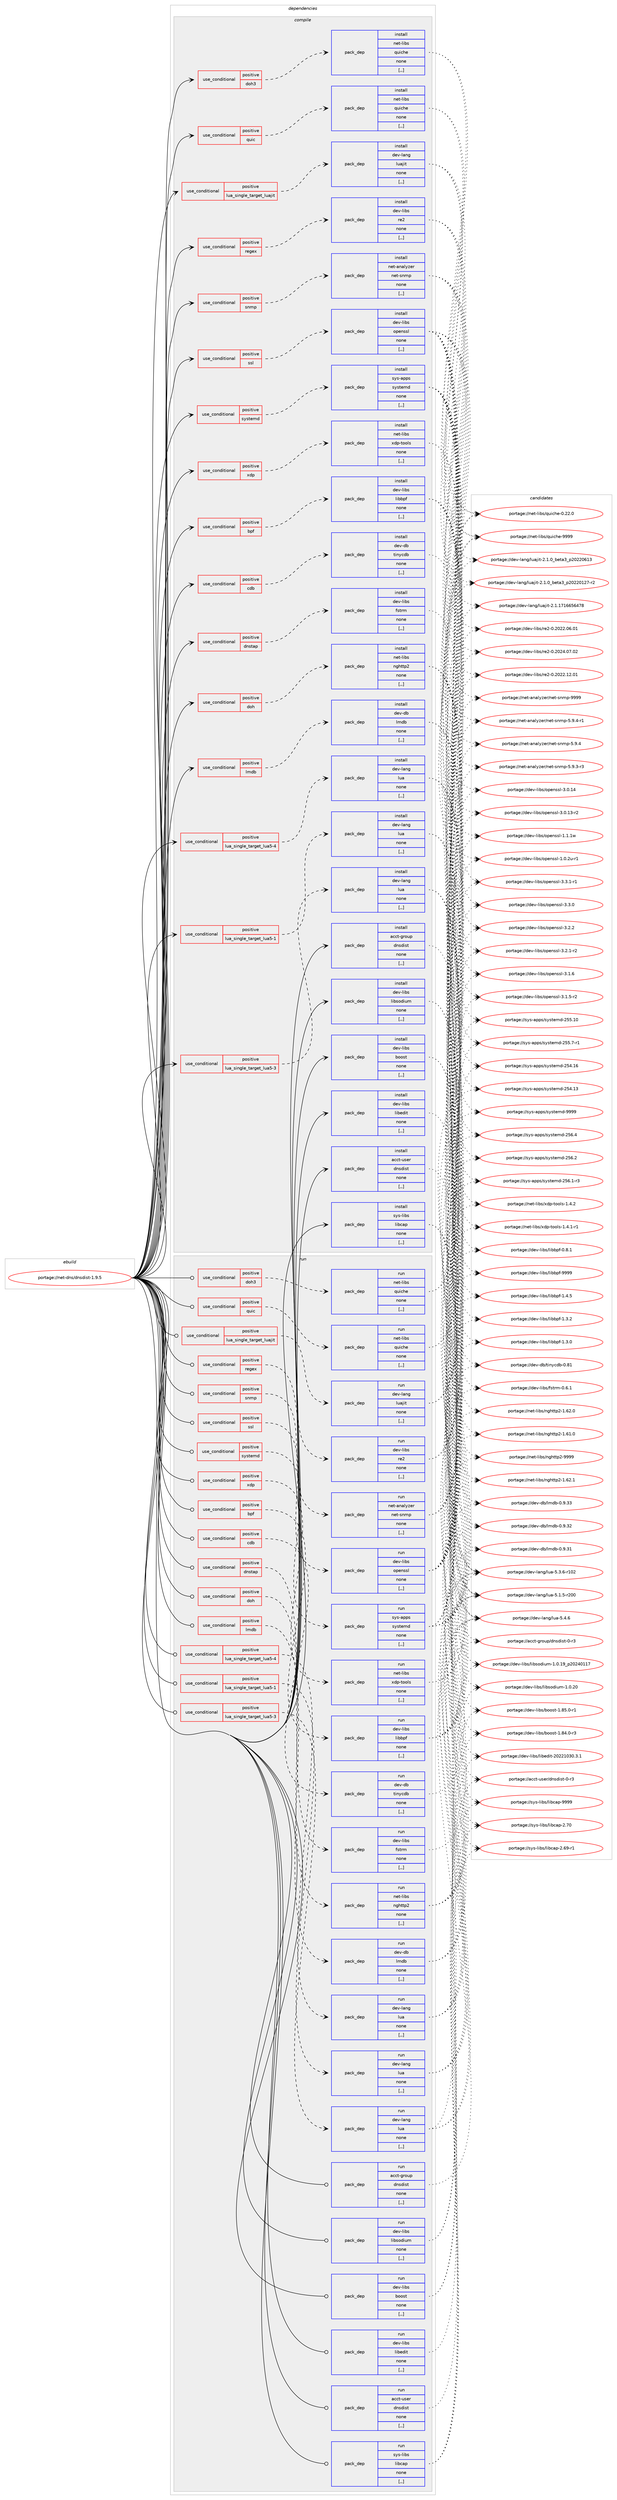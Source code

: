 digraph prolog {

# *************
# Graph options
# *************

newrank=true;
concentrate=true;
compound=true;
graph [rankdir=LR,fontname=Helvetica,fontsize=10,ranksep=1.5];#, ranksep=2.5, nodesep=0.2];
edge  [arrowhead=vee];
node  [fontname=Helvetica,fontsize=10];

# **********
# The ebuild
# **********

subgraph cluster_leftcol {
color=gray;
label=<<i>ebuild</i>>;
id [label="portage://net-dns/dnsdist-1.9.5", color=red, width=4, href="../net-dns/dnsdist-1.9.5.svg"];
}

# ****************
# The dependencies
# ****************

subgraph cluster_midcol {
color=gray;
label=<<i>dependencies</i>>;
subgraph cluster_compile {
fillcolor="#eeeeee";
style=filled;
label=<<i>compile</i>>;
subgraph cond89263 {
dependency344797 [label=<<TABLE BORDER="0" CELLBORDER="1" CELLSPACING="0" CELLPADDING="4"><TR><TD ROWSPAN="3" CELLPADDING="10">use_conditional</TD></TR><TR><TD>positive</TD></TR><TR><TD>bpf</TD></TR></TABLE>>, shape=none, color=red];
subgraph pack252943 {
dependency344798 [label=<<TABLE BORDER="0" CELLBORDER="1" CELLSPACING="0" CELLPADDING="4" WIDTH="220"><TR><TD ROWSPAN="6" CELLPADDING="30">pack_dep</TD></TR><TR><TD WIDTH="110">install</TD></TR><TR><TD>dev-libs</TD></TR><TR><TD>libbpf</TD></TR><TR><TD>none</TD></TR><TR><TD>[,,]</TD></TR></TABLE>>, shape=none, color=blue];
}
dependency344797:e -> dependency344798:w [weight=20,style="dashed",arrowhead="vee"];
}
id:e -> dependency344797:w [weight=20,style="solid",arrowhead="vee"];
subgraph cond89264 {
dependency344799 [label=<<TABLE BORDER="0" CELLBORDER="1" CELLSPACING="0" CELLPADDING="4"><TR><TD ROWSPAN="3" CELLPADDING="10">use_conditional</TD></TR><TR><TD>positive</TD></TR><TR><TD>cdb</TD></TR></TABLE>>, shape=none, color=red];
subgraph pack252944 {
dependency344800 [label=<<TABLE BORDER="0" CELLBORDER="1" CELLSPACING="0" CELLPADDING="4" WIDTH="220"><TR><TD ROWSPAN="6" CELLPADDING="30">pack_dep</TD></TR><TR><TD WIDTH="110">install</TD></TR><TR><TD>dev-db</TD></TR><TR><TD>tinycdb</TD></TR><TR><TD>none</TD></TR><TR><TD>[,,]</TD></TR></TABLE>>, shape=none, color=blue];
}
dependency344799:e -> dependency344800:w [weight=20,style="dashed",arrowhead="vee"];
}
id:e -> dependency344799:w [weight=20,style="solid",arrowhead="vee"];
subgraph cond89265 {
dependency344801 [label=<<TABLE BORDER="0" CELLBORDER="1" CELLSPACING="0" CELLPADDING="4"><TR><TD ROWSPAN="3" CELLPADDING="10">use_conditional</TD></TR><TR><TD>positive</TD></TR><TR><TD>dnstap</TD></TR></TABLE>>, shape=none, color=red];
subgraph pack252945 {
dependency344802 [label=<<TABLE BORDER="0" CELLBORDER="1" CELLSPACING="0" CELLPADDING="4" WIDTH="220"><TR><TD ROWSPAN="6" CELLPADDING="30">pack_dep</TD></TR><TR><TD WIDTH="110">install</TD></TR><TR><TD>dev-libs</TD></TR><TR><TD>fstrm</TD></TR><TR><TD>none</TD></TR><TR><TD>[,,]</TD></TR></TABLE>>, shape=none, color=blue];
}
dependency344801:e -> dependency344802:w [weight=20,style="dashed",arrowhead="vee"];
}
id:e -> dependency344801:w [weight=20,style="solid",arrowhead="vee"];
subgraph cond89266 {
dependency344803 [label=<<TABLE BORDER="0" CELLBORDER="1" CELLSPACING="0" CELLPADDING="4"><TR><TD ROWSPAN="3" CELLPADDING="10">use_conditional</TD></TR><TR><TD>positive</TD></TR><TR><TD>doh</TD></TR></TABLE>>, shape=none, color=red];
subgraph pack252946 {
dependency344804 [label=<<TABLE BORDER="0" CELLBORDER="1" CELLSPACING="0" CELLPADDING="4" WIDTH="220"><TR><TD ROWSPAN="6" CELLPADDING="30">pack_dep</TD></TR><TR><TD WIDTH="110">install</TD></TR><TR><TD>net-libs</TD></TR><TR><TD>nghttp2</TD></TR><TR><TD>none</TD></TR><TR><TD>[,,]</TD></TR></TABLE>>, shape=none, color=blue];
}
dependency344803:e -> dependency344804:w [weight=20,style="dashed",arrowhead="vee"];
}
id:e -> dependency344803:w [weight=20,style="solid",arrowhead="vee"];
subgraph cond89267 {
dependency344805 [label=<<TABLE BORDER="0" CELLBORDER="1" CELLSPACING="0" CELLPADDING="4"><TR><TD ROWSPAN="3" CELLPADDING="10">use_conditional</TD></TR><TR><TD>positive</TD></TR><TR><TD>doh3</TD></TR></TABLE>>, shape=none, color=red];
subgraph pack252947 {
dependency344806 [label=<<TABLE BORDER="0" CELLBORDER="1" CELLSPACING="0" CELLPADDING="4" WIDTH="220"><TR><TD ROWSPAN="6" CELLPADDING="30">pack_dep</TD></TR><TR><TD WIDTH="110">install</TD></TR><TR><TD>net-libs</TD></TR><TR><TD>quiche</TD></TR><TR><TD>none</TD></TR><TR><TD>[,,]</TD></TR></TABLE>>, shape=none, color=blue];
}
dependency344805:e -> dependency344806:w [weight=20,style="dashed",arrowhead="vee"];
}
id:e -> dependency344805:w [weight=20,style="solid",arrowhead="vee"];
subgraph cond89268 {
dependency344807 [label=<<TABLE BORDER="0" CELLBORDER="1" CELLSPACING="0" CELLPADDING="4"><TR><TD ROWSPAN="3" CELLPADDING="10">use_conditional</TD></TR><TR><TD>positive</TD></TR><TR><TD>lmdb</TD></TR></TABLE>>, shape=none, color=red];
subgraph pack252948 {
dependency344808 [label=<<TABLE BORDER="0" CELLBORDER="1" CELLSPACING="0" CELLPADDING="4" WIDTH="220"><TR><TD ROWSPAN="6" CELLPADDING="30">pack_dep</TD></TR><TR><TD WIDTH="110">install</TD></TR><TR><TD>dev-db</TD></TR><TR><TD>lmdb</TD></TR><TR><TD>none</TD></TR><TR><TD>[,,]</TD></TR></TABLE>>, shape=none, color=blue];
}
dependency344807:e -> dependency344808:w [weight=20,style="dashed",arrowhead="vee"];
}
id:e -> dependency344807:w [weight=20,style="solid",arrowhead="vee"];
subgraph cond89269 {
dependency344809 [label=<<TABLE BORDER="0" CELLBORDER="1" CELLSPACING="0" CELLPADDING="4"><TR><TD ROWSPAN="3" CELLPADDING="10">use_conditional</TD></TR><TR><TD>positive</TD></TR><TR><TD>lua_single_target_lua5-1</TD></TR></TABLE>>, shape=none, color=red];
subgraph pack252949 {
dependency344810 [label=<<TABLE BORDER="0" CELLBORDER="1" CELLSPACING="0" CELLPADDING="4" WIDTH="220"><TR><TD ROWSPAN="6" CELLPADDING="30">pack_dep</TD></TR><TR><TD WIDTH="110">install</TD></TR><TR><TD>dev-lang</TD></TR><TR><TD>lua</TD></TR><TR><TD>none</TD></TR><TR><TD>[,,]</TD></TR></TABLE>>, shape=none, color=blue];
}
dependency344809:e -> dependency344810:w [weight=20,style="dashed",arrowhead="vee"];
}
id:e -> dependency344809:w [weight=20,style="solid",arrowhead="vee"];
subgraph cond89270 {
dependency344811 [label=<<TABLE BORDER="0" CELLBORDER="1" CELLSPACING="0" CELLPADDING="4"><TR><TD ROWSPAN="3" CELLPADDING="10">use_conditional</TD></TR><TR><TD>positive</TD></TR><TR><TD>lua_single_target_lua5-3</TD></TR></TABLE>>, shape=none, color=red];
subgraph pack252950 {
dependency344812 [label=<<TABLE BORDER="0" CELLBORDER="1" CELLSPACING="0" CELLPADDING="4" WIDTH="220"><TR><TD ROWSPAN="6" CELLPADDING="30">pack_dep</TD></TR><TR><TD WIDTH="110">install</TD></TR><TR><TD>dev-lang</TD></TR><TR><TD>lua</TD></TR><TR><TD>none</TD></TR><TR><TD>[,,]</TD></TR></TABLE>>, shape=none, color=blue];
}
dependency344811:e -> dependency344812:w [weight=20,style="dashed",arrowhead="vee"];
}
id:e -> dependency344811:w [weight=20,style="solid",arrowhead="vee"];
subgraph cond89271 {
dependency344813 [label=<<TABLE BORDER="0" CELLBORDER="1" CELLSPACING="0" CELLPADDING="4"><TR><TD ROWSPAN="3" CELLPADDING="10">use_conditional</TD></TR><TR><TD>positive</TD></TR><TR><TD>lua_single_target_lua5-4</TD></TR></TABLE>>, shape=none, color=red];
subgraph pack252951 {
dependency344814 [label=<<TABLE BORDER="0" CELLBORDER="1" CELLSPACING="0" CELLPADDING="4" WIDTH="220"><TR><TD ROWSPAN="6" CELLPADDING="30">pack_dep</TD></TR><TR><TD WIDTH="110">install</TD></TR><TR><TD>dev-lang</TD></TR><TR><TD>lua</TD></TR><TR><TD>none</TD></TR><TR><TD>[,,]</TD></TR></TABLE>>, shape=none, color=blue];
}
dependency344813:e -> dependency344814:w [weight=20,style="dashed",arrowhead="vee"];
}
id:e -> dependency344813:w [weight=20,style="solid",arrowhead="vee"];
subgraph cond89272 {
dependency344815 [label=<<TABLE BORDER="0" CELLBORDER="1" CELLSPACING="0" CELLPADDING="4"><TR><TD ROWSPAN="3" CELLPADDING="10">use_conditional</TD></TR><TR><TD>positive</TD></TR><TR><TD>lua_single_target_luajit</TD></TR></TABLE>>, shape=none, color=red];
subgraph pack252952 {
dependency344816 [label=<<TABLE BORDER="0" CELLBORDER="1" CELLSPACING="0" CELLPADDING="4" WIDTH="220"><TR><TD ROWSPAN="6" CELLPADDING="30">pack_dep</TD></TR><TR><TD WIDTH="110">install</TD></TR><TR><TD>dev-lang</TD></TR><TR><TD>luajit</TD></TR><TR><TD>none</TD></TR><TR><TD>[,,]</TD></TR></TABLE>>, shape=none, color=blue];
}
dependency344815:e -> dependency344816:w [weight=20,style="dashed",arrowhead="vee"];
}
id:e -> dependency344815:w [weight=20,style="solid",arrowhead="vee"];
subgraph cond89273 {
dependency344817 [label=<<TABLE BORDER="0" CELLBORDER="1" CELLSPACING="0" CELLPADDING="4"><TR><TD ROWSPAN="3" CELLPADDING="10">use_conditional</TD></TR><TR><TD>positive</TD></TR><TR><TD>quic</TD></TR></TABLE>>, shape=none, color=red];
subgraph pack252953 {
dependency344818 [label=<<TABLE BORDER="0" CELLBORDER="1" CELLSPACING="0" CELLPADDING="4" WIDTH="220"><TR><TD ROWSPAN="6" CELLPADDING="30">pack_dep</TD></TR><TR><TD WIDTH="110">install</TD></TR><TR><TD>net-libs</TD></TR><TR><TD>quiche</TD></TR><TR><TD>none</TD></TR><TR><TD>[,,]</TD></TR></TABLE>>, shape=none, color=blue];
}
dependency344817:e -> dependency344818:w [weight=20,style="dashed",arrowhead="vee"];
}
id:e -> dependency344817:w [weight=20,style="solid",arrowhead="vee"];
subgraph cond89274 {
dependency344819 [label=<<TABLE BORDER="0" CELLBORDER="1" CELLSPACING="0" CELLPADDING="4"><TR><TD ROWSPAN="3" CELLPADDING="10">use_conditional</TD></TR><TR><TD>positive</TD></TR><TR><TD>regex</TD></TR></TABLE>>, shape=none, color=red];
subgraph pack252954 {
dependency344820 [label=<<TABLE BORDER="0" CELLBORDER="1" CELLSPACING="0" CELLPADDING="4" WIDTH="220"><TR><TD ROWSPAN="6" CELLPADDING="30">pack_dep</TD></TR><TR><TD WIDTH="110">install</TD></TR><TR><TD>dev-libs</TD></TR><TR><TD>re2</TD></TR><TR><TD>none</TD></TR><TR><TD>[,,]</TD></TR></TABLE>>, shape=none, color=blue];
}
dependency344819:e -> dependency344820:w [weight=20,style="dashed",arrowhead="vee"];
}
id:e -> dependency344819:w [weight=20,style="solid",arrowhead="vee"];
subgraph cond89275 {
dependency344821 [label=<<TABLE BORDER="0" CELLBORDER="1" CELLSPACING="0" CELLPADDING="4"><TR><TD ROWSPAN="3" CELLPADDING="10">use_conditional</TD></TR><TR><TD>positive</TD></TR><TR><TD>snmp</TD></TR></TABLE>>, shape=none, color=red];
subgraph pack252955 {
dependency344822 [label=<<TABLE BORDER="0" CELLBORDER="1" CELLSPACING="0" CELLPADDING="4" WIDTH="220"><TR><TD ROWSPAN="6" CELLPADDING="30">pack_dep</TD></TR><TR><TD WIDTH="110">install</TD></TR><TR><TD>net-analyzer</TD></TR><TR><TD>net-snmp</TD></TR><TR><TD>none</TD></TR><TR><TD>[,,]</TD></TR></TABLE>>, shape=none, color=blue];
}
dependency344821:e -> dependency344822:w [weight=20,style="dashed",arrowhead="vee"];
}
id:e -> dependency344821:w [weight=20,style="solid",arrowhead="vee"];
subgraph cond89276 {
dependency344823 [label=<<TABLE BORDER="0" CELLBORDER="1" CELLSPACING="0" CELLPADDING="4"><TR><TD ROWSPAN="3" CELLPADDING="10">use_conditional</TD></TR><TR><TD>positive</TD></TR><TR><TD>ssl</TD></TR></TABLE>>, shape=none, color=red];
subgraph pack252956 {
dependency344824 [label=<<TABLE BORDER="0" CELLBORDER="1" CELLSPACING="0" CELLPADDING="4" WIDTH="220"><TR><TD ROWSPAN="6" CELLPADDING="30">pack_dep</TD></TR><TR><TD WIDTH="110">install</TD></TR><TR><TD>dev-libs</TD></TR><TR><TD>openssl</TD></TR><TR><TD>none</TD></TR><TR><TD>[,,]</TD></TR></TABLE>>, shape=none, color=blue];
}
dependency344823:e -> dependency344824:w [weight=20,style="dashed",arrowhead="vee"];
}
id:e -> dependency344823:w [weight=20,style="solid",arrowhead="vee"];
subgraph cond89277 {
dependency344825 [label=<<TABLE BORDER="0" CELLBORDER="1" CELLSPACING="0" CELLPADDING="4"><TR><TD ROWSPAN="3" CELLPADDING="10">use_conditional</TD></TR><TR><TD>positive</TD></TR><TR><TD>systemd</TD></TR></TABLE>>, shape=none, color=red];
subgraph pack252957 {
dependency344826 [label=<<TABLE BORDER="0" CELLBORDER="1" CELLSPACING="0" CELLPADDING="4" WIDTH="220"><TR><TD ROWSPAN="6" CELLPADDING="30">pack_dep</TD></TR><TR><TD WIDTH="110">install</TD></TR><TR><TD>sys-apps</TD></TR><TR><TD>systemd</TD></TR><TR><TD>none</TD></TR><TR><TD>[,,]</TD></TR></TABLE>>, shape=none, color=blue];
}
dependency344825:e -> dependency344826:w [weight=20,style="dashed",arrowhead="vee"];
}
id:e -> dependency344825:w [weight=20,style="solid",arrowhead="vee"];
subgraph cond89278 {
dependency344827 [label=<<TABLE BORDER="0" CELLBORDER="1" CELLSPACING="0" CELLPADDING="4"><TR><TD ROWSPAN="3" CELLPADDING="10">use_conditional</TD></TR><TR><TD>positive</TD></TR><TR><TD>xdp</TD></TR></TABLE>>, shape=none, color=red];
subgraph pack252958 {
dependency344828 [label=<<TABLE BORDER="0" CELLBORDER="1" CELLSPACING="0" CELLPADDING="4" WIDTH="220"><TR><TD ROWSPAN="6" CELLPADDING="30">pack_dep</TD></TR><TR><TD WIDTH="110">install</TD></TR><TR><TD>net-libs</TD></TR><TR><TD>xdp-tools</TD></TR><TR><TD>none</TD></TR><TR><TD>[,,]</TD></TR></TABLE>>, shape=none, color=blue];
}
dependency344827:e -> dependency344828:w [weight=20,style="dashed",arrowhead="vee"];
}
id:e -> dependency344827:w [weight=20,style="solid",arrowhead="vee"];
subgraph pack252959 {
dependency344829 [label=<<TABLE BORDER="0" CELLBORDER="1" CELLSPACING="0" CELLPADDING="4" WIDTH="220"><TR><TD ROWSPAN="6" CELLPADDING="30">pack_dep</TD></TR><TR><TD WIDTH="110">install</TD></TR><TR><TD>acct-group</TD></TR><TR><TD>dnsdist</TD></TR><TR><TD>none</TD></TR><TR><TD>[,,]</TD></TR></TABLE>>, shape=none, color=blue];
}
id:e -> dependency344829:w [weight=20,style="solid",arrowhead="vee"];
subgraph pack252960 {
dependency344830 [label=<<TABLE BORDER="0" CELLBORDER="1" CELLSPACING="0" CELLPADDING="4" WIDTH="220"><TR><TD ROWSPAN="6" CELLPADDING="30">pack_dep</TD></TR><TR><TD WIDTH="110">install</TD></TR><TR><TD>acct-user</TD></TR><TR><TD>dnsdist</TD></TR><TR><TD>none</TD></TR><TR><TD>[,,]</TD></TR></TABLE>>, shape=none, color=blue];
}
id:e -> dependency344830:w [weight=20,style="solid",arrowhead="vee"];
subgraph pack252961 {
dependency344831 [label=<<TABLE BORDER="0" CELLBORDER="1" CELLSPACING="0" CELLPADDING="4" WIDTH="220"><TR><TD ROWSPAN="6" CELLPADDING="30">pack_dep</TD></TR><TR><TD WIDTH="110">install</TD></TR><TR><TD>dev-libs</TD></TR><TR><TD>boost</TD></TR><TR><TD>none</TD></TR><TR><TD>[,,]</TD></TR></TABLE>>, shape=none, color=blue];
}
id:e -> dependency344831:w [weight=20,style="solid",arrowhead="vee"];
subgraph pack252962 {
dependency344832 [label=<<TABLE BORDER="0" CELLBORDER="1" CELLSPACING="0" CELLPADDING="4" WIDTH="220"><TR><TD ROWSPAN="6" CELLPADDING="30">pack_dep</TD></TR><TR><TD WIDTH="110">install</TD></TR><TR><TD>dev-libs</TD></TR><TR><TD>libedit</TD></TR><TR><TD>none</TD></TR><TR><TD>[,,]</TD></TR></TABLE>>, shape=none, color=blue];
}
id:e -> dependency344832:w [weight=20,style="solid",arrowhead="vee"];
subgraph pack252963 {
dependency344833 [label=<<TABLE BORDER="0" CELLBORDER="1" CELLSPACING="0" CELLPADDING="4" WIDTH="220"><TR><TD ROWSPAN="6" CELLPADDING="30">pack_dep</TD></TR><TR><TD WIDTH="110">install</TD></TR><TR><TD>dev-libs</TD></TR><TR><TD>libsodium</TD></TR><TR><TD>none</TD></TR><TR><TD>[,,]</TD></TR></TABLE>>, shape=none, color=blue];
}
id:e -> dependency344833:w [weight=20,style="solid",arrowhead="vee"];
subgraph pack252964 {
dependency344834 [label=<<TABLE BORDER="0" CELLBORDER="1" CELLSPACING="0" CELLPADDING="4" WIDTH="220"><TR><TD ROWSPAN="6" CELLPADDING="30">pack_dep</TD></TR><TR><TD WIDTH="110">install</TD></TR><TR><TD>sys-libs</TD></TR><TR><TD>libcap</TD></TR><TR><TD>none</TD></TR><TR><TD>[,,]</TD></TR></TABLE>>, shape=none, color=blue];
}
id:e -> dependency344834:w [weight=20,style="solid",arrowhead="vee"];
}
subgraph cluster_compileandrun {
fillcolor="#eeeeee";
style=filled;
label=<<i>compile and run</i>>;
}
subgraph cluster_run {
fillcolor="#eeeeee";
style=filled;
label=<<i>run</i>>;
subgraph cond89279 {
dependency344835 [label=<<TABLE BORDER="0" CELLBORDER="1" CELLSPACING="0" CELLPADDING="4"><TR><TD ROWSPAN="3" CELLPADDING="10">use_conditional</TD></TR><TR><TD>positive</TD></TR><TR><TD>bpf</TD></TR></TABLE>>, shape=none, color=red];
subgraph pack252965 {
dependency344836 [label=<<TABLE BORDER="0" CELLBORDER="1" CELLSPACING="0" CELLPADDING="4" WIDTH="220"><TR><TD ROWSPAN="6" CELLPADDING="30">pack_dep</TD></TR><TR><TD WIDTH="110">run</TD></TR><TR><TD>dev-libs</TD></TR><TR><TD>libbpf</TD></TR><TR><TD>none</TD></TR><TR><TD>[,,]</TD></TR></TABLE>>, shape=none, color=blue];
}
dependency344835:e -> dependency344836:w [weight=20,style="dashed",arrowhead="vee"];
}
id:e -> dependency344835:w [weight=20,style="solid",arrowhead="odot"];
subgraph cond89280 {
dependency344837 [label=<<TABLE BORDER="0" CELLBORDER="1" CELLSPACING="0" CELLPADDING="4"><TR><TD ROWSPAN="3" CELLPADDING="10">use_conditional</TD></TR><TR><TD>positive</TD></TR><TR><TD>cdb</TD></TR></TABLE>>, shape=none, color=red];
subgraph pack252966 {
dependency344838 [label=<<TABLE BORDER="0" CELLBORDER="1" CELLSPACING="0" CELLPADDING="4" WIDTH="220"><TR><TD ROWSPAN="6" CELLPADDING="30">pack_dep</TD></TR><TR><TD WIDTH="110">run</TD></TR><TR><TD>dev-db</TD></TR><TR><TD>tinycdb</TD></TR><TR><TD>none</TD></TR><TR><TD>[,,]</TD></TR></TABLE>>, shape=none, color=blue];
}
dependency344837:e -> dependency344838:w [weight=20,style="dashed",arrowhead="vee"];
}
id:e -> dependency344837:w [weight=20,style="solid",arrowhead="odot"];
subgraph cond89281 {
dependency344839 [label=<<TABLE BORDER="0" CELLBORDER="1" CELLSPACING="0" CELLPADDING="4"><TR><TD ROWSPAN="3" CELLPADDING="10">use_conditional</TD></TR><TR><TD>positive</TD></TR><TR><TD>dnstap</TD></TR></TABLE>>, shape=none, color=red];
subgraph pack252967 {
dependency344840 [label=<<TABLE BORDER="0" CELLBORDER="1" CELLSPACING="0" CELLPADDING="4" WIDTH="220"><TR><TD ROWSPAN="6" CELLPADDING="30">pack_dep</TD></TR><TR><TD WIDTH="110">run</TD></TR><TR><TD>dev-libs</TD></TR><TR><TD>fstrm</TD></TR><TR><TD>none</TD></TR><TR><TD>[,,]</TD></TR></TABLE>>, shape=none, color=blue];
}
dependency344839:e -> dependency344840:w [weight=20,style="dashed",arrowhead="vee"];
}
id:e -> dependency344839:w [weight=20,style="solid",arrowhead="odot"];
subgraph cond89282 {
dependency344841 [label=<<TABLE BORDER="0" CELLBORDER="1" CELLSPACING="0" CELLPADDING="4"><TR><TD ROWSPAN="3" CELLPADDING="10">use_conditional</TD></TR><TR><TD>positive</TD></TR><TR><TD>doh</TD></TR></TABLE>>, shape=none, color=red];
subgraph pack252968 {
dependency344842 [label=<<TABLE BORDER="0" CELLBORDER="1" CELLSPACING="0" CELLPADDING="4" WIDTH="220"><TR><TD ROWSPAN="6" CELLPADDING="30">pack_dep</TD></TR><TR><TD WIDTH="110">run</TD></TR><TR><TD>net-libs</TD></TR><TR><TD>nghttp2</TD></TR><TR><TD>none</TD></TR><TR><TD>[,,]</TD></TR></TABLE>>, shape=none, color=blue];
}
dependency344841:e -> dependency344842:w [weight=20,style="dashed",arrowhead="vee"];
}
id:e -> dependency344841:w [weight=20,style="solid",arrowhead="odot"];
subgraph cond89283 {
dependency344843 [label=<<TABLE BORDER="0" CELLBORDER="1" CELLSPACING="0" CELLPADDING="4"><TR><TD ROWSPAN="3" CELLPADDING="10">use_conditional</TD></TR><TR><TD>positive</TD></TR><TR><TD>doh3</TD></TR></TABLE>>, shape=none, color=red];
subgraph pack252969 {
dependency344844 [label=<<TABLE BORDER="0" CELLBORDER="1" CELLSPACING="0" CELLPADDING="4" WIDTH="220"><TR><TD ROWSPAN="6" CELLPADDING="30">pack_dep</TD></TR><TR><TD WIDTH="110">run</TD></TR><TR><TD>net-libs</TD></TR><TR><TD>quiche</TD></TR><TR><TD>none</TD></TR><TR><TD>[,,]</TD></TR></TABLE>>, shape=none, color=blue];
}
dependency344843:e -> dependency344844:w [weight=20,style="dashed",arrowhead="vee"];
}
id:e -> dependency344843:w [weight=20,style="solid",arrowhead="odot"];
subgraph cond89284 {
dependency344845 [label=<<TABLE BORDER="0" CELLBORDER="1" CELLSPACING="0" CELLPADDING="4"><TR><TD ROWSPAN="3" CELLPADDING="10">use_conditional</TD></TR><TR><TD>positive</TD></TR><TR><TD>lmdb</TD></TR></TABLE>>, shape=none, color=red];
subgraph pack252970 {
dependency344846 [label=<<TABLE BORDER="0" CELLBORDER="1" CELLSPACING="0" CELLPADDING="4" WIDTH="220"><TR><TD ROWSPAN="6" CELLPADDING="30">pack_dep</TD></TR><TR><TD WIDTH="110">run</TD></TR><TR><TD>dev-db</TD></TR><TR><TD>lmdb</TD></TR><TR><TD>none</TD></TR><TR><TD>[,,]</TD></TR></TABLE>>, shape=none, color=blue];
}
dependency344845:e -> dependency344846:w [weight=20,style="dashed",arrowhead="vee"];
}
id:e -> dependency344845:w [weight=20,style="solid",arrowhead="odot"];
subgraph cond89285 {
dependency344847 [label=<<TABLE BORDER="0" CELLBORDER="1" CELLSPACING="0" CELLPADDING="4"><TR><TD ROWSPAN="3" CELLPADDING="10">use_conditional</TD></TR><TR><TD>positive</TD></TR><TR><TD>lua_single_target_lua5-1</TD></TR></TABLE>>, shape=none, color=red];
subgraph pack252971 {
dependency344848 [label=<<TABLE BORDER="0" CELLBORDER="1" CELLSPACING="0" CELLPADDING="4" WIDTH="220"><TR><TD ROWSPAN="6" CELLPADDING="30">pack_dep</TD></TR><TR><TD WIDTH="110">run</TD></TR><TR><TD>dev-lang</TD></TR><TR><TD>lua</TD></TR><TR><TD>none</TD></TR><TR><TD>[,,]</TD></TR></TABLE>>, shape=none, color=blue];
}
dependency344847:e -> dependency344848:w [weight=20,style="dashed",arrowhead="vee"];
}
id:e -> dependency344847:w [weight=20,style="solid",arrowhead="odot"];
subgraph cond89286 {
dependency344849 [label=<<TABLE BORDER="0" CELLBORDER="1" CELLSPACING="0" CELLPADDING="4"><TR><TD ROWSPAN="3" CELLPADDING="10">use_conditional</TD></TR><TR><TD>positive</TD></TR><TR><TD>lua_single_target_lua5-3</TD></TR></TABLE>>, shape=none, color=red];
subgraph pack252972 {
dependency344850 [label=<<TABLE BORDER="0" CELLBORDER="1" CELLSPACING="0" CELLPADDING="4" WIDTH="220"><TR><TD ROWSPAN="6" CELLPADDING="30">pack_dep</TD></TR><TR><TD WIDTH="110">run</TD></TR><TR><TD>dev-lang</TD></TR><TR><TD>lua</TD></TR><TR><TD>none</TD></TR><TR><TD>[,,]</TD></TR></TABLE>>, shape=none, color=blue];
}
dependency344849:e -> dependency344850:w [weight=20,style="dashed",arrowhead="vee"];
}
id:e -> dependency344849:w [weight=20,style="solid",arrowhead="odot"];
subgraph cond89287 {
dependency344851 [label=<<TABLE BORDER="0" CELLBORDER="1" CELLSPACING="0" CELLPADDING="4"><TR><TD ROWSPAN="3" CELLPADDING="10">use_conditional</TD></TR><TR><TD>positive</TD></TR><TR><TD>lua_single_target_lua5-4</TD></TR></TABLE>>, shape=none, color=red];
subgraph pack252973 {
dependency344852 [label=<<TABLE BORDER="0" CELLBORDER="1" CELLSPACING="0" CELLPADDING="4" WIDTH="220"><TR><TD ROWSPAN="6" CELLPADDING="30">pack_dep</TD></TR><TR><TD WIDTH="110">run</TD></TR><TR><TD>dev-lang</TD></TR><TR><TD>lua</TD></TR><TR><TD>none</TD></TR><TR><TD>[,,]</TD></TR></TABLE>>, shape=none, color=blue];
}
dependency344851:e -> dependency344852:w [weight=20,style="dashed",arrowhead="vee"];
}
id:e -> dependency344851:w [weight=20,style="solid",arrowhead="odot"];
subgraph cond89288 {
dependency344853 [label=<<TABLE BORDER="0" CELLBORDER="1" CELLSPACING="0" CELLPADDING="4"><TR><TD ROWSPAN="3" CELLPADDING="10">use_conditional</TD></TR><TR><TD>positive</TD></TR><TR><TD>lua_single_target_luajit</TD></TR></TABLE>>, shape=none, color=red];
subgraph pack252974 {
dependency344854 [label=<<TABLE BORDER="0" CELLBORDER="1" CELLSPACING="0" CELLPADDING="4" WIDTH="220"><TR><TD ROWSPAN="6" CELLPADDING="30">pack_dep</TD></TR><TR><TD WIDTH="110">run</TD></TR><TR><TD>dev-lang</TD></TR><TR><TD>luajit</TD></TR><TR><TD>none</TD></TR><TR><TD>[,,]</TD></TR></TABLE>>, shape=none, color=blue];
}
dependency344853:e -> dependency344854:w [weight=20,style="dashed",arrowhead="vee"];
}
id:e -> dependency344853:w [weight=20,style="solid",arrowhead="odot"];
subgraph cond89289 {
dependency344855 [label=<<TABLE BORDER="0" CELLBORDER="1" CELLSPACING="0" CELLPADDING="4"><TR><TD ROWSPAN="3" CELLPADDING="10">use_conditional</TD></TR><TR><TD>positive</TD></TR><TR><TD>quic</TD></TR></TABLE>>, shape=none, color=red];
subgraph pack252975 {
dependency344856 [label=<<TABLE BORDER="0" CELLBORDER="1" CELLSPACING="0" CELLPADDING="4" WIDTH="220"><TR><TD ROWSPAN="6" CELLPADDING="30">pack_dep</TD></TR><TR><TD WIDTH="110">run</TD></TR><TR><TD>net-libs</TD></TR><TR><TD>quiche</TD></TR><TR><TD>none</TD></TR><TR><TD>[,,]</TD></TR></TABLE>>, shape=none, color=blue];
}
dependency344855:e -> dependency344856:w [weight=20,style="dashed",arrowhead="vee"];
}
id:e -> dependency344855:w [weight=20,style="solid",arrowhead="odot"];
subgraph cond89290 {
dependency344857 [label=<<TABLE BORDER="0" CELLBORDER="1" CELLSPACING="0" CELLPADDING="4"><TR><TD ROWSPAN="3" CELLPADDING="10">use_conditional</TD></TR><TR><TD>positive</TD></TR><TR><TD>regex</TD></TR></TABLE>>, shape=none, color=red];
subgraph pack252976 {
dependency344858 [label=<<TABLE BORDER="0" CELLBORDER="1" CELLSPACING="0" CELLPADDING="4" WIDTH="220"><TR><TD ROWSPAN="6" CELLPADDING="30">pack_dep</TD></TR><TR><TD WIDTH="110">run</TD></TR><TR><TD>dev-libs</TD></TR><TR><TD>re2</TD></TR><TR><TD>none</TD></TR><TR><TD>[,,]</TD></TR></TABLE>>, shape=none, color=blue];
}
dependency344857:e -> dependency344858:w [weight=20,style="dashed",arrowhead="vee"];
}
id:e -> dependency344857:w [weight=20,style="solid",arrowhead="odot"];
subgraph cond89291 {
dependency344859 [label=<<TABLE BORDER="0" CELLBORDER="1" CELLSPACING="0" CELLPADDING="4"><TR><TD ROWSPAN="3" CELLPADDING="10">use_conditional</TD></TR><TR><TD>positive</TD></TR><TR><TD>snmp</TD></TR></TABLE>>, shape=none, color=red];
subgraph pack252977 {
dependency344860 [label=<<TABLE BORDER="0" CELLBORDER="1" CELLSPACING="0" CELLPADDING="4" WIDTH="220"><TR><TD ROWSPAN="6" CELLPADDING="30">pack_dep</TD></TR><TR><TD WIDTH="110">run</TD></TR><TR><TD>net-analyzer</TD></TR><TR><TD>net-snmp</TD></TR><TR><TD>none</TD></TR><TR><TD>[,,]</TD></TR></TABLE>>, shape=none, color=blue];
}
dependency344859:e -> dependency344860:w [weight=20,style="dashed",arrowhead="vee"];
}
id:e -> dependency344859:w [weight=20,style="solid",arrowhead="odot"];
subgraph cond89292 {
dependency344861 [label=<<TABLE BORDER="0" CELLBORDER="1" CELLSPACING="0" CELLPADDING="4"><TR><TD ROWSPAN="3" CELLPADDING="10">use_conditional</TD></TR><TR><TD>positive</TD></TR><TR><TD>ssl</TD></TR></TABLE>>, shape=none, color=red];
subgraph pack252978 {
dependency344862 [label=<<TABLE BORDER="0" CELLBORDER="1" CELLSPACING="0" CELLPADDING="4" WIDTH="220"><TR><TD ROWSPAN="6" CELLPADDING="30">pack_dep</TD></TR><TR><TD WIDTH="110">run</TD></TR><TR><TD>dev-libs</TD></TR><TR><TD>openssl</TD></TR><TR><TD>none</TD></TR><TR><TD>[,,]</TD></TR></TABLE>>, shape=none, color=blue];
}
dependency344861:e -> dependency344862:w [weight=20,style="dashed",arrowhead="vee"];
}
id:e -> dependency344861:w [weight=20,style="solid",arrowhead="odot"];
subgraph cond89293 {
dependency344863 [label=<<TABLE BORDER="0" CELLBORDER="1" CELLSPACING="0" CELLPADDING="4"><TR><TD ROWSPAN="3" CELLPADDING="10">use_conditional</TD></TR><TR><TD>positive</TD></TR><TR><TD>systemd</TD></TR></TABLE>>, shape=none, color=red];
subgraph pack252979 {
dependency344864 [label=<<TABLE BORDER="0" CELLBORDER="1" CELLSPACING="0" CELLPADDING="4" WIDTH="220"><TR><TD ROWSPAN="6" CELLPADDING="30">pack_dep</TD></TR><TR><TD WIDTH="110">run</TD></TR><TR><TD>sys-apps</TD></TR><TR><TD>systemd</TD></TR><TR><TD>none</TD></TR><TR><TD>[,,]</TD></TR></TABLE>>, shape=none, color=blue];
}
dependency344863:e -> dependency344864:w [weight=20,style="dashed",arrowhead="vee"];
}
id:e -> dependency344863:w [weight=20,style="solid",arrowhead="odot"];
subgraph cond89294 {
dependency344865 [label=<<TABLE BORDER="0" CELLBORDER="1" CELLSPACING="0" CELLPADDING="4"><TR><TD ROWSPAN="3" CELLPADDING="10">use_conditional</TD></TR><TR><TD>positive</TD></TR><TR><TD>xdp</TD></TR></TABLE>>, shape=none, color=red];
subgraph pack252980 {
dependency344866 [label=<<TABLE BORDER="0" CELLBORDER="1" CELLSPACING="0" CELLPADDING="4" WIDTH="220"><TR><TD ROWSPAN="6" CELLPADDING="30">pack_dep</TD></TR><TR><TD WIDTH="110">run</TD></TR><TR><TD>net-libs</TD></TR><TR><TD>xdp-tools</TD></TR><TR><TD>none</TD></TR><TR><TD>[,,]</TD></TR></TABLE>>, shape=none, color=blue];
}
dependency344865:e -> dependency344866:w [weight=20,style="dashed",arrowhead="vee"];
}
id:e -> dependency344865:w [weight=20,style="solid",arrowhead="odot"];
subgraph pack252981 {
dependency344867 [label=<<TABLE BORDER="0" CELLBORDER="1" CELLSPACING="0" CELLPADDING="4" WIDTH="220"><TR><TD ROWSPAN="6" CELLPADDING="30">pack_dep</TD></TR><TR><TD WIDTH="110">run</TD></TR><TR><TD>acct-group</TD></TR><TR><TD>dnsdist</TD></TR><TR><TD>none</TD></TR><TR><TD>[,,]</TD></TR></TABLE>>, shape=none, color=blue];
}
id:e -> dependency344867:w [weight=20,style="solid",arrowhead="odot"];
subgraph pack252982 {
dependency344868 [label=<<TABLE BORDER="0" CELLBORDER="1" CELLSPACING="0" CELLPADDING="4" WIDTH="220"><TR><TD ROWSPAN="6" CELLPADDING="30">pack_dep</TD></TR><TR><TD WIDTH="110">run</TD></TR><TR><TD>acct-user</TD></TR><TR><TD>dnsdist</TD></TR><TR><TD>none</TD></TR><TR><TD>[,,]</TD></TR></TABLE>>, shape=none, color=blue];
}
id:e -> dependency344868:w [weight=20,style="solid",arrowhead="odot"];
subgraph pack252983 {
dependency344869 [label=<<TABLE BORDER="0" CELLBORDER="1" CELLSPACING="0" CELLPADDING="4" WIDTH="220"><TR><TD ROWSPAN="6" CELLPADDING="30">pack_dep</TD></TR><TR><TD WIDTH="110">run</TD></TR><TR><TD>dev-libs</TD></TR><TR><TD>boost</TD></TR><TR><TD>none</TD></TR><TR><TD>[,,]</TD></TR></TABLE>>, shape=none, color=blue];
}
id:e -> dependency344869:w [weight=20,style="solid",arrowhead="odot"];
subgraph pack252984 {
dependency344870 [label=<<TABLE BORDER="0" CELLBORDER="1" CELLSPACING="0" CELLPADDING="4" WIDTH="220"><TR><TD ROWSPAN="6" CELLPADDING="30">pack_dep</TD></TR><TR><TD WIDTH="110">run</TD></TR><TR><TD>dev-libs</TD></TR><TR><TD>libedit</TD></TR><TR><TD>none</TD></TR><TR><TD>[,,]</TD></TR></TABLE>>, shape=none, color=blue];
}
id:e -> dependency344870:w [weight=20,style="solid",arrowhead="odot"];
subgraph pack252985 {
dependency344871 [label=<<TABLE BORDER="0" CELLBORDER="1" CELLSPACING="0" CELLPADDING="4" WIDTH="220"><TR><TD ROWSPAN="6" CELLPADDING="30">pack_dep</TD></TR><TR><TD WIDTH="110">run</TD></TR><TR><TD>dev-libs</TD></TR><TR><TD>libsodium</TD></TR><TR><TD>none</TD></TR><TR><TD>[,,]</TD></TR></TABLE>>, shape=none, color=blue];
}
id:e -> dependency344871:w [weight=20,style="solid",arrowhead="odot"];
subgraph pack252986 {
dependency344872 [label=<<TABLE BORDER="0" CELLBORDER="1" CELLSPACING="0" CELLPADDING="4" WIDTH="220"><TR><TD ROWSPAN="6" CELLPADDING="30">pack_dep</TD></TR><TR><TD WIDTH="110">run</TD></TR><TR><TD>sys-libs</TD></TR><TR><TD>libcap</TD></TR><TR><TD>none</TD></TR><TR><TD>[,,]</TD></TR></TABLE>>, shape=none, color=blue];
}
id:e -> dependency344872:w [weight=20,style="solid",arrowhead="odot"];
}
}

# **************
# The candidates
# **************

subgraph cluster_choices {
rank=same;
color=gray;
label=<<i>candidates</i>>;

subgraph choice252943 {
color=black;
nodesep=1;
choice10010111845108105981154710810598981121024557575757 [label="portage://dev-libs/libbpf-9999", color=red, width=4,href="../dev-libs/libbpf-9999.svg"];
choice1001011184510810598115471081059898112102454946524653 [label="portage://dev-libs/libbpf-1.4.5", color=red, width=4,href="../dev-libs/libbpf-1.4.5.svg"];
choice1001011184510810598115471081059898112102454946514650 [label="portage://dev-libs/libbpf-1.3.2", color=red, width=4,href="../dev-libs/libbpf-1.3.2.svg"];
choice1001011184510810598115471081059898112102454946514648 [label="portage://dev-libs/libbpf-1.3.0", color=red, width=4,href="../dev-libs/libbpf-1.3.0.svg"];
choice1001011184510810598115471081059898112102454846564649 [label="portage://dev-libs/libbpf-0.8.1", color=red, width=4,href="../dev-libs/libbpf-0.8.1.svg"];
dependency344798:e -> choice10010111845108105981154710810598981121024557575757:w [style=dotted,weight="100"];
dependency344798:e -> choice1001011184510810598115471081059898112102454946524653:w [style=dotted,weight="100"];
dependency344798:e -> choice1001011184510810598115471081059898112102454946514650:w [style=dotted,weight="100"];
dependency344798:e -> choice1001011184510810598115471081059898112102454946514648:w [style=dotted,weight="100"];
dependency344798:e -> choice1001011184510810598115471081059898112102454846564649:w [style=dotted,weight="100"];
}
subgraph choice252944 {
color=black;
nodesep=1;
choice10010111845100984711610511012199100984548465649 [label="portage://dev-db/tinycdb-0.81", color=red, width=4,href="../dev-db/tinycdb-0.81.svg"];
dependency344800:e -> choice10010111845100984711610511012199100984548465649:w [style=dotted,weight="100"];
}
subgraph choice252945 {
color=black;
nodesep=1;
choice100101118451081059811547102115116114109454846544649 [label="portage://dev-libs/fstrm-0.6.1", color=red, width=4,href="../dev-libs/fstrm-0.6.1.svg"];
dependency344802:e -> choice100101118451081059811547102115116114109454846544649:w [style=dotted,weight="100"];
}
subgraph choice252946 {
color=black;
nodesep=1;
choice110101116451081059811547110103104116116112504557575757 [label="portage://net-libs/nghttp2-9999", color=red, width=4,href="../net-libs/nghttp2-9999.svg"];
choice1101011164510810598115471101031041161161125045494654504649 [label="portage://net-libs/nghttp2-1.62.1", color=red, width=4,href="../net-libs/nghttp2-1.62.1.svg"];
choice1101011164510810598115471101031041161161125045494654504648 [label="portage://net-libs/nghttp2-1.62.0", color=red, width=4,href="../net-libs/nghttp2-1.62.0.svg"];
choice1101011164510810598115471101031041161161125045494654494648 [label="portage://net-libs/nghttp2-1.61.0", color=red, width=4,href="../net-libs/nghttp2-1.61.0.svg"];
dependency344804:e -> choice110101116451081059811547110103104116116112504557575757:w [style=dotted,weight="100"];
dependency344804:e -> choice1101011164510810598115471101031041161161125045494654504649:w [style=dotted,weight="100"];
dependency344804:e -> choice1101011164510810598115471101031041161161125045494654504648:w [style=dotted,weight="100"];
dependency344804:e -> choice1101011164510810598115471101031041161161125045494654494648:w [style=dotted,weight="100"];
}
subgraph choice252947 {
color=black;
nodesep=1;
choice110101116451081059811547113117105991041014557575757 [label="portage://net-libs/quiche-9999", color=red, width=4,href="../net-libs/quiche-9999.svg"];
choice1101011164510810598115471131171059910410145484650504648 [label="portage://net-libs/quiche-0.22.0", color=red, width=4,href="../net-libs/quiche-0.22.0.svg"];
dependency344806:e -> choice110101116451081059811547113117105991041014557575757:w [style=dotted,weight="100"];
dependency344806:e -> choice1101011164510810598115471131171059910410145484650504648:w [style=dotted,weight="100"];
}
subgraph choice252948 {
color=black;
nodesep=1;
choice1001011184510098471081091009845484657465151 [label="portage://dev-db/lmdb-0.9.33", color=red, width=4,href="../dev-db/lmdb-0.9.33.svg"];
choice1001011184510098471081091009845484657465150 [label="portage://dev-db/lmdb-0.9.32", color=red, width=4,href="../dev-db/lmdb-0.9.32.svg"];
choice1001011184510098471081091009845484657465149 [label="portage://dev-db/lmdb-0.9.31", color=red, width=4,href="../dev-db/lmdb-0.9.31.svg"];
dependency344808:e -> choice1001011184510098471081091009845484657465151:w [style=dotted,weight="100"];
dependency344808:e -> choice1001011184510098471081091009845484657465150:w [style=dotted,weight="100"];
dependency344808:e -> choice1001011184510098471081091009845484657465149:w [style=dotted,weight="100"];
}
subgraph choice252949 {
color=black;
nodesep=1;
choice10010111845108971101034710811797455346524654 [label="portage://dev-lang/lua-5.4.6", color=red, width=4,href="../dev-lang/lua-5.4.6.svg"];
choice1001011184510897110103471081179745534651465445114494850 [label="portage://dev-lang/lua-5.3.6-r102", color=red, width=4,href="../dev-lang/lua-5.3.6-r102.svg"];
choice1001011184510897110103471081179745534649465345114504848 [label="portage://dev-lang/lua-5.1.5-r200", color=red, width=4,href="../dev-lang/lua-5.1.5-r200.svg"];
dependency344810:e -> choice10010111845108971101034710811797455346524654:w [style=dotted,weight="100"];
dependency344810:e -> choice1001011184510897110103471081179745534651465445114494850:w [style=dotted,weight="100"];
dependency344810:e -> choice1001011184510897110103471081179745534649465345114504848:w [style=dotted,weight="100"];
}
subgraph choice252950 {
color=black;
nodesep=1;
choice10010111845108971101034710811797455346524654 [label="portage://dev-lang/lua-5.4.6", color=red, width=4,href="../dev-lang/lua-5.4.6.svg"];
choice1001011184510897110103471081179745534651465445114494850 [label="portage://dev-lang/lua-5.3.6-r102", color=red, width=4,href="../dev-lang/lua-5.3.6-r102.svg"];
choice1001011184510897110103471081179745534649465345114504848 [label="portage://dev-lang/lua-5.1.5-r200", color=red, width=4,href="../dev-lang/lua-5.1.5-r200.svg"];
dependency344812:e -> choice10010111845108971101034710811797455346524654:w [style=dotted,weight="100"];
dependency344812:e -> choice1001011184510897110103471081179745534651465445114494850:w [style=dotted,weight="100"];
dependency344812:e -> choice1001011184510897110103471081179745534649465345114504848:w [style=dotted,weight="100"];
}
subgraph choice252951 {
color=black;
nodesep=1;
choice10010111845108971101034710811797455346524654 [label="portage://dev-lang/lua-5.4.6", color=red, width=4,href="../dev-lang/lua-5.4.6.svg"];
choice1001011184510897110103471081179745534651465445114494850 [label="portage://dev-lang/lua-5.3.6-r102", color=red, width=4,href="../dev-lang/lua-5.3.6-r102.svg"];
choice1001011184510897110103471081179745534649465345114504848 [label="portage://dev-lang/lua-5.1.5-r200", color=red, width=4,href="../dev-lang/lua-5.1.5-r200.svg"];
dependency344814:e -> choice10010111845108971101034710811797455346524654:w [style=dotted,weight="100"];
dependency344814:e -> choice1001011184510897110103471081179745534651465445114494850:w [style=dotted,weight="100"];
dependency344814:e -> choice1001011184510897110103471081179745534649465345114504848:w [style=dotted,weight="100"];
}
subgraph choice252952 {
color=black;
nodesep=1;
choice10010111845108971101034710811797106105116455046494649554954545354525556 [label="portage://dev-lang/luajit-2.1.1716656478", color=red, width=4,href="../dev-lang/luajit-2.1.1716656478.svg"];
choice1001011184510897110103471081179710610511645504649464895981011169751951125048505048544951 [label="portage://dev-lang/luajit-2.1.0_beta3_p20220613", color=red, width=4,href="../dev-lang/luajit-2.1.0_beta3_p20220613.svg"];
choice10010111845108971101034710811797106105116455046494648959810111697519511250485050484950554511450 [label="portage://dev-lang/luajit-2.1.0_beta3_p20220127-r2", color=red, width=4,href="../dev-lang/luajit-2.1.0_beta3_p20220127-r2.svg"];
dependency344816:e -> choice10010111845108971101034710811797106105116455046494649554954545354525556:w [style=dotted,weight="100"];
dependency344816:e -> choice1001011184510897110103471081179710610511645504649464895981011169751951125048505048544951:w [style=dotted,weight="100"];
dependency344816:e -> choice10010111845108971101034710811797106105116455046494648959810111697519511250485050484950554511450:w [style=dotted,weight="100"];
}
subgraph choice252953 {
color=black;
nodesep=1;
choice110101116451081059811547113117105991041014557575757 [label="portage://net-libs/quiche-9999", color=red, width=4,href="../net-libs/quiche-9999.svg"];
choice1101011164510810598115471131171059910410145484650504648 [label="portage://net-libs/quiche-0.22.0", color=red, width=4,href="../net-libs/quiche-0.22.0.svg"];
dependency344818:e -> choice110101116451081059811547113117105991041014557575757:w [style=dotted,weight="100"];
dependency344818:e -> choice1101011164510810598115471131171059910410145484650504648:w [style=dotted,weight="100"];
}
subgraph choice252954 {
color=black;
nodesep=1;
choice1001011184510810598115471141015045484650485052464855464850 [label="portage://dev-libs/re2-0.2024.07.02", color=red, width=4,href="../dev-libs/re2-0.2024.07.02.svg"];
choice1001011184510810598115471141015045484650485050464950464849 [label="portage://dev-libs/re2-0.2022.12.01", color=red, width=4,href="../dev-libs/re2-0.2022.12.01.svg"];
choice1001011184510810598115471141015045484650485050464854464849 [label="portage://dev-libs/re2-0.2022.06.01", color=red, width=4,href="../dev-libs/re2-0.2022.06.01.svg"];
dependency344820:e -> choice1001011184510810598115471141015045484650485052464855464850:w [style=dotted,weight="100"];
dependency344820:e -> choice1001011184510810598115471141015045484650485050464950464849:w [style=dotted,weight="100"];
dependency344820:e -> choice1001011184510810598115471141015045484650485050464854464849:w [style=dotted,weight="100"];
}
subgraph choice252955 {
color=black;
nodesep=1;
choice11010111645971109710812112210111447110101116451151101091124557575757 [label="portage://net-analyzer/net-snmp-9999", color=red, width=4,href="../net-analyzer/net-snmp-9999.svg"];
choice11010111645971109710812112210111447110101116451151101091124553465746524511449 [label="portage://net-analyzer/net-snmp-5.9.4-r1", color=red, width=4,href="../net-analyzer/net-snmp-5.9.4-r1.svg"];
choice1101011164597110971081211221011144711010111645115110109112455346574652 [label="portage://net-analyzer/net-snmp-5.9.4", color=red, width=4,href="../net-analyzer/net-snmp-5.9.4.svg"];
choice11010111645971109710812112210111447110101116451151101091124553465746514511451 [label="portage://net-analyzer/net-snmp-5.9.3-r3", color=red, width=4,href="../net-analyzer/net-snmp-5.9.3-r3.svg"];
dependency344822:e -> choice11010111645971109710812112210111447110101116451151101091124557575757:w [style=dotted,weight="100"];
dependency344822:e -> choice11010111645971109710812112210111447110101116451151101091124553465746524511449:w [style=dotted,weight="100"];
dependency344822:e -> choice1101011164597110971081211221011144711010111645115110109112455346574652:w [style=dotted,weight="100"];
dependency344822:e -> choice11010111645971109710812112210111447110101116451151101091124553465746514511451:w [style=dotted,weight="100"];
}
subgraph choice252956 {
color=black;
nodesep=1;
choice1001011184510810598115471111121011101151151084551465146494511449 [label="portage://dev-libs/openssl-3.3.1-r1", color=red, width=4,href="../dev-libs/openssl-3.3.1-r1.svg"];
choice100101118451081059811547111112101110115115108455146514648 [label="portage://dev-libs/openssl-3.3.0", color=red, width=4,href="../dev-libs/openssl-3.3.0.svg"];
choice100101118451081059811547111112101110115115108455146504650 [label="portage://dev-libs/openssl-3.2.2", color=red, width=4,href="../dev-libs/openssl-3.2.2.svg"];
choice1001011184510810598115471111121011101151151084551465046494511450 [label="portage://dev-libs/openssl-3.2.1-r2", color=red, width=4,href="../dev-libs/openssl-3.2.1-r2.svg"];
choice100101118451081059811547111112101110115115108455146494654 [label="portage://dev-libs/openssl-3.1.6", color=red, width=4,href="../dev-libs/openssl-3.1.6.svg"];
choice1001011184510810598115471111121011101151151084551464946534511450 [label="portage://dev-libs/openssl-3.1.5-r2", color=red, width=4,href="../dev-libs/openssl-3.1.5-r2.svg"];
choice10010111845108105981154711111210111011511510845514648464952 [label="portage://dev-libs/openssl-3.0.14", color=red, width=4,href="../dev-libs/openssl-3.0.14.svg"];
choice100101118451081059811547111112101110115115108455146484649514511450 [label="portage://dev-libs/openssl-3.0.13-r2", color=red, width=4,href="../dev-libs/openssl-3.0.13-r2.svg"];
choice100101118451081059811547111112101110115115108454946494649119 [label="portage://dev-libs/openssl-1.1.1w", color=red, width=4,href="../dev-libs/openssl-1.1.1w.svg"];
choice1001011184510810598115471111121011101151151084549464846501174511449 [label="portage://dev-libs/openssl-1.0.2u-r1", color=red, width=4,href="../dev-libs/openssl-1.0.2u-r1.svg"];
dependency344824:e -> choice1001011184510810598115471111121011101151151084551465146494511449:w [style=dotted,weight="100"];
dependency344824:e -> choice100101118451081059811547111112101110115115108455146514648:w [style=dotted,weight="100"];
dependency344824:e -> choice100101118451081059811547111112101110115115108455146504650:w [style=dotted,weight="100"];
dependency344824:e -> choice1001011184510810598115471111121011101151151084551465046494511450:w [style=dotted,weight="100"];
dependency344824:e -> choice100101118451081059811547111112101110115115108455146494654:w [style=dotted,weight="100"];
dependency344824:e -> choice1001011184510810598115471111121011101151151084551464946534511450:w [style=dotted,weight="100"];
dependency344824:e -> choice10010111845108105981154711111210111011511510845514648464952:w [style=dotted,weight="100"];
dependency344824:e -> choice100101118451081059811547111112101110115115108455146484649514511450:w [style=dotted,weight="100"];
dependency344824:e -> choice100101118451081059811547111112101110115115108454946494649119:w [style=dotted,weight="100"];
dependency344824:e -> choice1001011184510810598115471111121011101151151084549464846501174511449:w [style=dotted,weight="100"];
}
subgraph choice252957 {
color=black;
nodesep=1;
choice1151211154597112112115471151211151161011091004557575757 [label="portage://sys-apps/systemd-9999", color=red, width=4,href="../sys-apps/systemd-9999.svg"];
choice115121115459711211211547115121115116101109100455053544652 [label="portage://sys-apps/systemd-256.4", color=red, width=4,href="../sys-apps/systemd-256.4.svg"];
choice115121115459711211211547115121115116101109100455053544650 [label="portage://sys-apps/systemd-256.2", color=red, width=4,href="../sys-apps/systemd-256.2.svg"];
choice1151211154597112112115471151211151161011091004550535446494511451 [label="portage://sys-apps/systemd-256.1-r3", color=red, width=4,href="../sys-apps/systemd-256.1-r3.svg"];
choice11512111545971121121154711512111511610110910045505353464948 [label="portage://sys-apps/systemd-255.10", color=red, width=4,href="../sys-apps/systemd-255.10.svg"];
choice1151211154597112112115471151211151161011091004550535346554511449 [label="portage://sys-apps/systemd-255.7-r1", color=red, width=4,href="../sys-apps/systemd-255.7-r1.svg"];
choice11512111545971121121154711512111511610110910045505352464954 [label="portage://sys-apps/systemd-254.16", color=red, width=4,href="../sys-apps/systemd-254.16.svg"];
choice11512111545971121121154711512111511610110910045505352464951 [label="portage://sys-apps/systemd-254.13", color=red, width=4,href="../sys-apps/systemd-254.13.svg"];
dependency344826:e -> choice1151211154597112112115471151211151161011091004557575757:w [style=dotted,weight="100"];
dependency344826:e -> choice115121115459711211211547115121115116101109100455053544652:w [style=dotted,weight="100"];
dependency344826:e -> choice115121115459711211211547115121115116101109100455053544650:w [style=dotted,weight="100"];
dependency344826:e -> choice1151211154597112112115471151211151161011091004550535446494511451:w [style=dotted,weight="100"];
dependency344826:e -> choice11512111545971121121154711512111511610110910045505353464948:w [style=dotted,weight="100"];
dependency344826:e -> choice1151211154597112112115471151211151161011091004550535346554511449:w [style=dotted,weight="100"];
dependency344826:e -> choice11512111545971121121154711512111511610110910045505352464954:w [style=dotted,weight="100"];
dependency344826:e -> choice11512111545971121121154711512111511610110910045505352464951:w [style=dotted,weight="100"];
}
subgraph choice252958 {
color=black;
nodesep=1;
choice11010111645108105981154712010011245116111111108115454946524650 [label="portage://net-libs/xdp-tools-1.4.2", color=red, width=4,href="../net-libs/xdp-tools-1.4.2.svg"];
choice110101116451081059811547120100112451161111111081154549465246494511449 [label="portage://net-libs/xdp-tools-1.4.1-r1", color=red, width=4,href="../net-libs/xdp-tools-1.4.1-r1.svg"];
dependency344828:e -> choice11010111645108105981154712010011245116111111108115454946524650:w [style=dotted,weight="100"];
dependency344828:e -> choice110101116451081059811547120100112451161111111081154549465246494511449:w [style=dotted,weight="100"];
}
subgraph choice252959 {
color=black;
nodesep=1;
choice979999116451031141111171124710011011510010511511645484511451 [label="portage://acct-group/dnsdist-0-r3", color=red, width=4,href="../acct-group/dnsdist-0-r3.svg"];
dependency344829:e -> choice979999116451031141111171124710011011510010511511645484511451:w [style=dotted,weight="100"];
}
subgraph choice252960 {
color=black;
nodesep=1;
choice979999116451171151011144710011011510010511511645484511451 [label="portage://acct-user/dnsdist-0-r3", color=red, width=4,href="../acct-user/dnsdist-0-r3.svg"];
dependency344830:e -> choice979999116451171151011144710011011510010511511645484511451:w [style=dotted,weight="100"];
}
subgraph choice252961 {
color=black;
nodesep=1;
choice10010111845108105981154798111111115116454946565346484511449 [label="portage://dev-libs/boost-1.85.0-r1", color=red, width=4,href="../dev-libs/boost-1.85.0-r1.svg"];
choice10010111845108105981154798111111115116454946565246484511451 [label="portage://dev-libs/boost-1.84.0-r3", color=red, width=4,href="../dev-libs/boost-1.84.0-r3.svg"];
dependency344831:e -> choice10010111845108105981154798111111115116454946565346484511449:w [style=dotted,weight="100"];
dependency344831:e -> choice10010111845108105981154798111111115116454946565246484511451:w [style=dotted,weight="100"];
}
subgraph choice252962 {
color=black;
nodesep=1;
choice1001011184510810598115471081059810110010511645504850504948514846514649 [label="portage://dev-libs/libedit-20221030.3.1", color=red, width=4,href="../dev-libs/libedit-20221030.3.1.svg"];
dependency344832:e -> choice1001011184510810598115471081059810110010511645504850504948514846514649:w [style=dotted,weight="100"];
}
subgraph choice252963 {
color=black;
nodesep=1;
choice1001011184510810598115471081059811511110010511710945494648465048 [label="portage://dev-libs/libsodium-1.0.20", color=red, width=4,href="../dev-libs/libsodium-1.0.20.svg"];
choice1001011184510810598115471081059811511110010511710945494648464957951125048505248494955 [label="portage://dev-libs/libsodium-1.0.19_p20240117", color=red, width=4,href="../dev-libs/libsodium-1.0.19_p20240117.svg"];
dependency344833:e -> choice1001011184510810598115471081059811511110010511710945494648465048:w [style=dotted,weight="100"];
dependency344833:e -> choice1001011184510810598115471081059811511110010511710945494648464957951125048505248494955:w [style=dotted,weight="100"];
}
subgraph choice252964 {
color=black;
nodesep=1;
choice1151211154510810598115471081059899971124557575757 [label="portage://sys-libs/libcap-9999", color=red, width=4,href="../sys-libs/libcap-9999.svg"];
choice1151211154510810598115471081059899971124550465548 [label="portage://sys-libs/libcap-2.70", color=red, width=4,href="../sys-libs/libcap-2.70.svg"];
choice11512111545108105981154710810598999711245504654574511449 [label="portage://sys-libs/libcap-2.69-r1", color=red, width=4,href="../sys-libs/libcap-2.69-r1.svg"];
dependency344834:e -> choice1151211154510810598115471081059899971124557575757:w [style=dotted,weight="100"];
dependency344834:e -> choice1151211154510810598115471081059899971124550465548:w [style=dotted,weight="100"];
dependency344834:e -> choice11512111545108105981154710810598999711245504654574511449:w [style=dotted,weight="100"];
}
subgraph choice252965 {
color=black;
nodesep=1;
choice10010111845108105981154710810598981121024557575757 [label="portage://dev-libs/libbpf-9999", color=red, width=4,href="../dev-libs/libbpf-9999.svg"];
choice1001011184510810598115471081059898112102454946524653 [label="portage://dev-libs/libbpf-1.4.5", color=red, width=4,href="../dev-libs/libbpf-1.4.5.svg"];
choice1001011184510810598115471081059898112102454946514650 [label="portage://dev-libs/libbpf-1.3.2", color=red, width=4,href="../dev-libs/libbpf-1.3.2.svg"];
choice1001011184510810598115471081059898112102454946514648 [label="portage://dev-libs/libbpf-1.3.0", color=red, width=4,href="../dev-libs/libbpf-1.3.0.svg"];
choice1001011184510810598115471081059898112102454846564649 [label="portage://dev-libs/libbpf-0.8.1", color=red, width=4,href="../dev-libs/libbpf-0.8.1.svg"];
dependency344836:e -> choice10010111845108105981154710810598981121024557575757:w [style=dotted,weight="100"];
dependency344836:e -> choice1001011184510810598115471081059898112102454946524653:w [style=dotted,weight="100"];
dependency344836:e -> choice1001011184510810598115471081059898112102454946514650:w [style=dotted,weight="100"];
dependency344836:e -> choice1001011184510810598115471081059898112102454946514648:w [style=dotted,weight="100"];
dependency344836:e -> choice1001011184510810598115471081059898112102454846564649:w [style=dotted,weight="100"];
}
subgraph choice252966 {
color=black;
nodesep=1;
choice10010111845100984711610511012199100984548465649 [label="portage://dev-db/tinycdb-0.81", color=red, width=4,href="../dev-db/tinycdb-0.81.svg"];
dependency344838:e -> choice10010111845100984711610511012199100984548465649:w [style=dotted,weight="100"];
}
subgraph choice252967 {
color=black;
nodesep=1;
choice100101118451081059811547102115116114109454846544649 [label="portage://dev-libs/fstrm-0.6.1", color=red, width=4,href="../dev-libs/fstrm-0.6.1.svg"];
dependency344840:e -> choice100101118451081059811547102115116114109454846544649:w [style=dotted,weight="100"];
}
subgraph choice252968 {
color=black;
nodesep=1;
choice110101116451081059811547110103104116116112504557575757 [label="portage://net-libs/nghttp2-9999", color=red, width=4,href="../net-libs/nghttp2-9999.svg"];
choice1101011164510810598115471101031041161161125045494654504649 [label="portage://net-libs/nghttp2-1.62.1", color=red, width=4,href="../net-libs/nghttp2-1.62.1.svg"];
choice1101011164510810598115471101031041161161125045494654504648 [label="portage://net-libs/nghttp2-1.62.0", color=red, width=4,href="../net-libs/nghttp2-1.62.0.svg"];
choice1101011164510810598115471101031041161161125045494654494648 [label="portage://net-libs/nghttp2-1.61.0", color=red, width=4,href="../net-libs/nghttp2-1.61.0.svg"];
dependency344842:e -> choice110101116451081059811547110103104116116112504557575757:w [style=dotted,weight="100"];
dependency344842:e -> choice1101011164510810598115471101031041161161125045494654504649:w [style=dotted,weight="100"];
dependency344842:e -> choice1101011164510810598115471101031041161161125045494654504648:w [style=dotted,weight="100"];
dependency344842:e -> choice1101011164510810598115471101031041161161125045494654494648:w [style=dotted,weight="100"];
}
subgraph choice252969 {
color=black;
nodesep=1;
choice110101116451081059811547113117105991041014557575757 [label="portage://net-libs/quiche-9999", color=red, width=4,href="../net-libs/quiche-9999.svg"];
choice1101011164510810598115471131171059910410145484650504648 [label="portage://net-libs/quiche-0.22.0", color=red, width=4,href="../net-libs/quiche-0.22.0.svg"];
dependency344844:e -> choice110101116451081059811547113117105991041014557575757:w [style=dotted,weight="100"];
dependency344844:e -> choice1101011164510810598115471131171059910410145484650504648:w [style=dotted,weight="100"];
}
subgraph choice252970 {
color=black;
nodesep=1;
choice1001011184510098471081091009845484657465151 [label="portage://dev-db/lmdb-0.9.33", color=red, width=4,href="../dev-db/lmdb-0.9.33.svg"];
choice1001011184510098471081091009845484657465150 [label="portage://dev-db/lmdb-0.9.32", color=red, width=4,href="../dev-db/lmdb-0.9.32.svg"];
choice1001011184510098471081091009845484657465149 [label="portage://dev-db/lmdb-0.9.31", color=red, width=4,href="../dev-db/lmdb-0.9.31.svg"];
dependency344846:e -> choice1001011184510098471081091009845484657465151:w [style=dotted,weight="100"];
dependency344846:e -> choice1001011184510098471081091009845484657465150:w [style=dotted,weight="100"];
dependency344846:e -> choice1001011184510098471081091009845484657465149:w [style=dotted,weight="100"];
}
subgraph choice252971 {
color=black;
nodesep=1;
choice10010111845108971101034710811797455346524654 [label="portage://dev-lang/lua-5.4.6", color=red, width=4,href="../dev-lang/lua-5.4.6.svg"];
choice1001011184510897110103471081179745534651465445114494850 [label="portage://dev-lang/lua-5.3.6-r102", color=red, width=4,href="../dev-lang/lua-5.3.6-r102.svg"];
choice1001011184510897110103471081179745534649465345114504848 [label="portage://dev-lang/lua-5.1.5-r200", color=red, width=4,href="../dev-lang/lua-5.1.5-r200.svg"];
dependency344848:e -> choice10010111845108971101034710811797455346524654:w [style=dotted,weight="100"];
dependency344848:e -> choice1001011184510897110103471081179745534651465445114494850:w [style=dotted,weight="100"];
dependency344848:e -> choice1001011184510897110103471081179745534649465345114504848:w [style=dotted,weight="100"];
}
subgraph choice252972 {
color=black;
nodesep=1;
choice10010111845108971101034710811797455346524654 [label="portage://dev-lang/lua-5.4.6", color=red, width=4,href="../dev-lang/lua-5.4.6.svg"];
choice1001011184510897110103471081179745534651465445114494850 [label="portage://dev-lang/lua-5.3.6-r102", color=red, width=4,href="../dev-lang/lua-5.3.6-r102.svg"];
choice1001011184510897110103471081179745534649465345114504848 [label="portage://dev-lang/lua-5.1.5-r200", color=red, width=4,href="../dev-lang/lua-5.1.5-r200.svg"];
dependency344850:e -> choice10010111845108971101034710811797455346524654:w [style=dotted,weight="100"];
dependency344850:e -> choice1001011184510897110103471081179745534651465445114494850:w [style=dotted,weight="100"];
dependency344850:e -> choice1001011184510897110103471081179745534649465345114504848:w [style=dotted,weight="100"];
}
subgraph choice252973 {
color=black;
nodesep=1;
choice10010111845108971101034710811797455346524654 [label="portage://dev-lang/lua-5.4.6", color=red, width=4,href="../dev-lang/lua-5.4.6.svg"];
choice1001011184510897110103471081179745534651465445114494850 [label="portage://dev-lang/lua-5.3.6-r102", color=red, width=4,href="../dev-lang/lua-5.3.6-r102.svg"];
choice1001011184510897110103471081179745534649465345114504848 [label="portage://dev-lang/lua-5.1.5-r200", color=red, width=4,href="../dev-lang/lua-5.1.5-r200.svg"];
dependency344852:e -> choice10010111845108971101034710811797455346524654:w [style=dotted,weight="100"];
dependency344852:e -> choice1001011184510897110103471081179745534651465445114494850:w [style=dotted,weight="100"];
dependency344852:e -> choice1001011184510897110103471081179745534649465345114504848:w [style=dotted,weight="100"];
}
subgraph choice252974 {
color=black;
nodesep=1;
choice10010111845108971101034710811797106105116455046494649554954545354525556 [label="portage://dev-lang/luajit-2.1.1716656478", color=red, width=4,href="../dev-lang/luajit-2.1.1716656478.svg"];
choice1001011184510897110103471081179710610511645504649464895981011169751951125048505048544951 [label="portage://dev-lang/luajit-2.1.0_beta3_p20220613", color=red, width=4,href="../dev-lang/luajit-2.1.0_beta3_p20220613.svg"];
choice10010111845108971101034710811797106105116455046494648959810111697519511250485050484950554511450 [label="portage://dev-lang/luajit-2.1.0_beta3_p20220127-r2", color=red, width=4,href="../dev-lang/luajit-2.1.0_beta3_p20220127-r2.svg"];
dependency344854:e -> choice10010111845108971101034710811797106105116455046494649554954545354525556:w [style=dotted,weight="100"];
dependency344854:e -> choice1001011184510897110103471081179710610511645504649464895981011169751951125048505048544951:w [style=dotted,weight="100"];
dependency344854:e -> choice10010111845108971101034710811797106105116455046494648959810111697519511250485050484950554511450:w [style=dotted,weight="100"];
}
subgraph choice252975 {
color=black;
nodesep=1;
choice110101116451081059811547113117105991041014557575757 [label="portage://net-libs/quiche-9999", color=red, width=4,href="../net-libs/quiche-9999.svg"];
choice1101011164510810598115471131171059910410145484650504648 [label="portage://net-libs/quiche-0.22.0", color=red, width=4,href="../net-libs/quiche-0.22.0.svg"];
dependency344856:e -> choice110101116451081059811547113117105991041014557575757:w [style=dotted,weight="100"];
dependency344856:e -> choice1101011164510810598115471131171059910410145484650504648:w [style=dotted,weight="100"];
}
subgraph choice252976 {
color=black;
nodesep=1;
choice1001011184510810598115471141015045484650485052464855464850 [label="portage://dev-libs/re2-0.2024.07.02", color=red, width=4,href="../dev-libs/re2-0.2024.07.02.svg"];
choice1001011184510810598115471141015045484650485050464950464849 [label="portage://dev-libs/re2-0.2022.12.01", color=red, width=4,href="../dev-libs/re2-0.2022.12.01.svg"];
choice1001011184510810598115471141015045484650485050464854464849 [label="portage://dev-libs/re2-0.2022.06.01", color=red, width=4,href="../dev-libs/re2-0.2022.06.01.svg"];
dependency344858:e -> choice1001011184510810598115471141015045484650485052464855464850:w [style=dotted,weight="100"];
dependency344858:e -> choice1001011184510810598115471141015045484650485050464950464849:w [style=dotted,weight="100"];
dependency344858:e -> choice1001011184510810598115471141015045484650485050464854464849:w [style=dotted,weight="100"];
}
subgraph choice252977 {
color=black;
nodesep=1;
choice11010111645971109710812112210111447110101116451151101091124557575757 [label="portage://net-analyzer/net-snmp-9999", color=red, width=4,href="../net-analyzer/net-snmp-9999.svg"];
choice11010111645971109710812112210111447110101116451151101091124553465746524511449 [label="portage://net-analyzer/net-snmp-5.9.4-r1", color=red, width=4,href="../net-analyzer/net-snmp-5.9.4-r1.svg"];
choice1101011164597110971081211221011144711010111645115110109112455346574652 [label="portage://net-analyzer/net-snmp-5.9.4", color=red, width=4,href="../net-analyzer/net-snmp-5.9.4.svg"];
choice11010111645971109710812112210111447110101116451151101091124553465746514511451 [label="portage://net-analyzer/net-snmp-5.9.3-r3", color=red, width=4,href="../net-analyzer/net-snmp-5.9.3-r3.svg"];
dependency344860:e -> choice11010111645971109710812112210111447110101116451151101091124557575757:w [style=dotted,weight="100"];
dependency344860:e -> choice11010111645971109710812112210111447110101116451151101091124553465746524511449:w [style=dotted,weight="100"];
dependency344860:e -> choice1101011164597110971081211221011144711010111645115110109112455346574652:w [style=dotted,weight="100"];
dependency344860:e -> choice11010111645971109710812112210111447110101116451151101091124553465746514511451:w [style=dotted,weight="100"];
}
subgraph choice252978 {
color=black;
nodesep=1;
choice1001011184510810598115471111121011101151151084551465146494511449 [label="portage://dev-libs/openssl-3.3.1-r1", color=red, width=4,href="../dev-libs/openssl-3.3.1-r1.svg"];
choice100101118451081059811547111112101110115115108455146514648 [label="portage://dev-libs/openssl-3.3.0", color=red, width=4,href="../dev-libs/openssl-3.3.0.svg"];
choice100101118451081059811547111112101110115115108455146504650 [label="portage://dev-libs/openssl-3.2.2", color=red, width=4,href="../dev-libs/openssl-3.2.2.svg"];
choice1001011184510810598115471111121011101151151084551465046494511450 [label="portage://dev-libs/openssl-3.2.1-r2", color=red, width=4,href="../dev-libs/openssl-3.2.1-r2.svg"];
choice100101118451081059811547111112101110115115108455146494654 [label="portage://dev-libs/openssl-3.1.6", color=red, width=4,href="../dev-libs/openssl-3.1.6.svg"];
choice1001011184510810598115471111121011101151151084551464946534511450 [label="portage://dev-libs/openssl-3.1.5-r2", color=red, width=4,href="../dev-libs/openssl-3.1.5-r2.svg"];
choice10010111845108105981154711111210111011511510845514648464952 [label="portage://dev-libs/openssl-3.0.14", color=red, width=4,href="../dev-libs/openssl-3.0.14.svg"];
choice100101118451081059811547111112101110115115108455146484649514511450 [label="portage://dev-libs/openssl-3.0.13-r2", color=red, width=4,href="../dev-libs/openssl-3.0.13-r2.svg"];
choice100101118451081059811547111112101110115115108454946494649119 [label="portage://dev-libs/openssl-1.1.1w", color=red, width=4,href="../dev-libs/openssl-1.1.1w.svg"];
choice1001011184510810598115471111121011101151151084549464846501174511449 [label="portage://dev-libs/openssl-1.0.2u-r1", color=red, width=4,href="../dev-libs/openssl-1.0.2u-r1.svg"];
dependency344862:e -> choice1001011184510810598115471111121011101151151084551465146494511449:w [style=dotted,weight="100"];
dependency344862:e -> choice100101118451081059811547111112101110115115108455146514648:w [style=dotted,weight="100"];
dependency344862:e -> choice100101118451081059811547111112101110115115108455146504650:w [style=dotted,weight="100"];
dependency344862:e -> choice1001011184510810598115471111121011101151151084551465046494511450:w [style=dotted,weight="100"];
dependency344862:e -> choice100101118451081059811547111112101110115115108455146494654:w [style=dotted,weight="100"];
dependency344862:e -> choice1001011184510810598115471111121011101151151084551464946534511450:w [style=dotted,weight="100"];
dependency344862:e -> choice10010111845108105981154711111210111011511510845514648464952:w [style=dotted,weight="100"];
dependency344862:e -> choice100101118451081059811547111112101110115115108455146484649514511450:w [style=dotted,weight="100"];
dependency344862:e -> choice100101118451081059811547111112101110115115108454946494649119:w [style=dotted,weight="100"];
dependency344862:e -> choice1001011184510810598115471111121011101151151084549464846501174511449:w [style=dotted,weight="100"];
}
subgraph choice252979 {
color=black;
nodesep=1;
choice1151211154597112112115471151211151161011091004557575757 [label="portage://sys-apps/systemd-9999", color=red, width=4,href="../sys-apps/systemd-9999.svg"];
choice115121115459711211211547115121115116101109100455053544652 [label="portage://sys-apps/systemd-256.4", color=red, width=4,href="../sys-apps/systemd-256.4.svg"];
choice115121115459711211211547115121115116101109100455053544650 [label="portage://sys-apps/systemd-256.2", color=red, width=4,href="../sys-apps/systemd-256.2.svg"];
choice1151211154597112112115471151211151161011091004550535446494511451 [label="portage://sys-apps/systemd-256.1-r3", color=red, width=4,href="../sys-apps/systemd-256.1-r3.svg"];
choice11512111545971121121154711512111511610110910045505353464948 [label="portage://sys-apps/systemd-255.10", color=red, width=4,href="../sys-apps/systemd-255.10.svg"];
choice1151211154597112112115471151211151161011091004550535346554511449 [label="portage://sys-apps/systemd-255.7-r1", color=red, width=4,href="../sys-apps/systemd-255.7-r1.svg"];
choice11512111545971121121154711512111511610110910045505352464954 [label="portage://sys-apps/systemd-254.16", color=red, width=4,href="../sys-apps/systemd-254.16.svg"];
choice11512111545971121121154711512111511610110910045505352464951 [label="portage://sys-apps/systemd-254.13", color=red, width=4,href="../sys-apps/systemd-254.13.svg"];
dependency344864:e -> choice1151211154597112112115471151211151161011091004557575757:w [style=dotted,weight="100"];
dependency344864:e -> choice115121115459711211211547115121115116101109100455053544652:w [style=dotted,weight="100"];
dependency344864:e -> choice115121115459711211211547115121115116101109100455053544650:w [style=dotted,weight="100"];
dependency344864:e -> choice1151211154597112112115471151211151161011091004550535446494511451:w [style=dotted,weight="100"];
dependency344864:e -> choice11512111545971121121154711512111511610110910045505353464948:w [style=dotted,weight="100"];
dependency344864:e -> choice1151211154597112112115471151211151161011091004550535346554511449:w [style=dotted,weight="100"];
dependency344864:e -> choice11512111545971121121154711512111511610110910045505352464954:w [style=dotted,weight="100"];
dependency344864:e -> choice11512111545971121121154711512111511610110910045505352464951:w [style=dotted,weight="100"];
}
subgraph choice252980 {
color=black;
nodesep=1;
choice11010111645108105981154712010011245116111111108115454946524650 [label="portage://net-libs/xdp-tools-1.4.2", color=red, width=4,href="../net-libs/xdp-tools-1.4.2.svg"];
choice110101116451081059811547120100112451161111111081154549465246494511449 [label="portage://net-libs/xdp-tools-1.4.1-r1", color=red, width=4,href="../net-libs/xdp-tools-1.4.1-r1.svg"];
dependency344866:e -> choice11010111645108105981154712010011245116111111108115454946524650:w [style=dotted,weight="100"];
dependency344866:e -> choice110101116451081059811547120100112451161111111081154549465246494511449:w [style=dotted,weight="100"];
}
subgraph choice252981 {
color=black;
nodesep=1;
choice979999116451031141111171124710011011510010511511645484511451 [label="portage://acct-group/dnsdist-0-r3", color=red, width=4,href="../acct-group/dnsdist-0-r3.svg"];
dependency344867:e -> choice979999116451031141111171124710011011510010511511645484511451:w [style=dotted,weight="100"];
}
subgraph choice252982 {
color=black;
nodesep=1;
choice979999116451171151011144710011011510010511511645484511451 [label="portage://acct-user/dnsdist-0-r3", color=red, width=4,href="../acct-user/dnsdist-0-r3.svg"];
dependency344868:e -> choice979999116451171151011144710011011510010511511645484511451:w [style=dotted,weight="100"];
}
subgraph choice252983 {
color=black;
nodesep=1;
choice10010111845108105981154798111111115116454946565346484511449 [label="portage://dev-libs/boost-1.85.0-r1", color=red, width=4,href="../dev-libs/boost-1.85.0-r1.svg"];
choice10010111845108105981154798111111115116454946565246484511451 [label="portage://dev-libs/boost-1.84.0-r3", color=red, width=4,href="../dev-libs/boost-1.84.0-r3.svg"];
dependency344869:e -> choice10010111845108105981154798111111115116454946565346484511449:w [style=dotted,weight="100"];
dependency344869:e -> choice10010111845108105981154798111111115116454946565246484511451:w [style=dotted,weight="100"];
}
subgraph choice252984 {
color=black;
nodesep=1;
choice1001011184510810598115471081059810110010511645504850504948514846514649 [label="portage://dev-libs/libedit-20221030.3.1", color=red, width=4,href="../dev-libs/libedit-20221030.3.1.svg"];
dependency344870:e -> choice1001011184510810598115471081059810110010511645504850504948514846514649:w [style=dotted,weight="100"];
}
subgraph choice252985 {
color=black;
nodesep=1;
choice1001011184510810598115471081059811511110010511710945494648465048 [label="portage://dev-libs/libsodium-1.0.20", color=red, width=4,href="../dev-libs/libsodium-1.0.20.svg"];
choice1001011184510810598115471081059811511110010511710945494648464957951125048505248494955 [label="portage://dev-libs/libsodium-1.0.19_p20240117", color=red, width=4,href="../dev-libs/libsodium-1.0.19_p20240117.svg"];
dependency344871:e -> choice1001011184510810598115471081059811511110010511710945494648465048:w [style=dotted,weight="100"];
dependency344871:e -> choice1001011184510810598115471081059811511110010511710945494648464957951125048505248494955:w [style=dotted,weight="100"];
}
subgraph choice252986 {
color=black;
nodesep=1;
choice1151211154510810598115471081059899971124557575757 [label="portage://sys-libs/libcap-9999", color=red, width=4,href="../sys-libs/libcap-9999.svg"];
choice1151211154510810598115471081059899971124550465548 [label="portage://sys-libs/libcap-2.70", color=red, width=4,href="../sys-libs/libcap-2.70.svg"];
choice11512111545108105981154710810598999711245504654574511449 [label="portage://sys-libs/libcap-2.69-r1", color=red, width=4,href="../sys-libs/libcap-2.69-r1.svg"];
dependency344872:e -> choice1151211154510810598115471081059899971124557575757:w [style=dotted,weight="100"];
dependency344872:e -> choice1151211154510810598115471081059899971124550465548:w [style=dotted,weight="100"];
dependency344872:e -> choice11512111545108105981154710810598999711245504654574511449:w [style=dotted,weight="100"];
}
}

}
